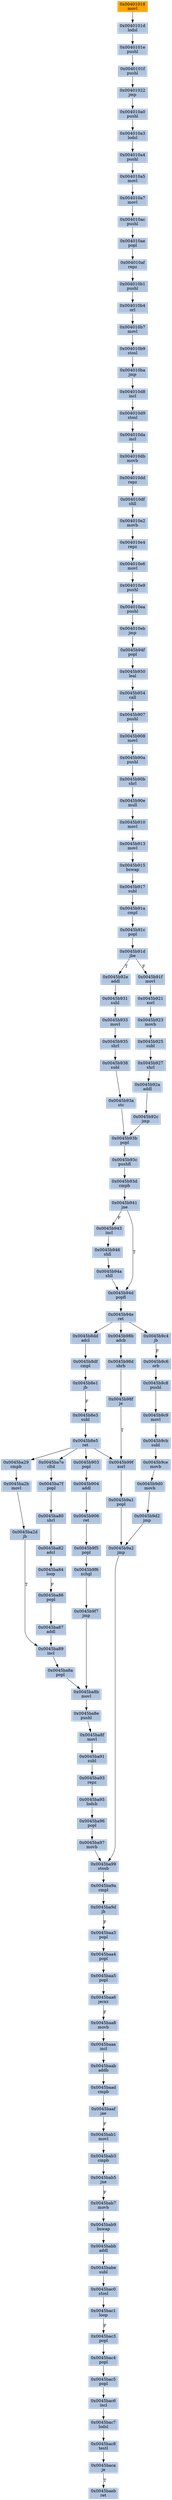 strict digraph G {
	graph [bgcolor=transparent,
		name=G
	];
	node [color=lightsteelblue,
		fillcolor=lightsteelblue,
		shape=rectangle,
		style=filled
	];
	"0x0045baa5"	[label="0x0045baa5
popl"];
	"0x0045baa6"	[label="0x0045baa6
jecxz"];
	"0x0045baa5" -> "0x0045baa6"	[color="#000000"];
	"0x004010e6"	[label="0x004010e6
movl"];
	"0x004010e9"	[label="0x004010e9
pushl"];
	"0x004010e6" -> "0x004010e9"	[color="#000000"];
	"0x004010a4"	[label="0x004010a4
pushl"];
	"0x004010a5"	[label="0x004010a5
movl"];
	"0x004010a4" -> "0x004010a5"	[color="#000000"];
	"0x0045b91d"	[label="0x0045b91d
jbe"];
	"0x0045b92e"	[label="0x0045b92e
addl"];
	"0x0045b91d" -> "0x0045b92e"	[color="#000000",
		label=T];
	"0x0045b91f"	[label="0x0045b91f
movl"];
	"0x0045b91d" -> "0x0045b91f"	[color="#000000",
		label=F];
	"0x0045b954"	[label="0x0045b954
call"];
	"0x0045b907"	[label="0x0045b907
pushl"];
	"0x0045b954" -> "0x0045b907"	[color="#000000"];
	"0x004010e4"	[label="0x004010e4
repz"];
	"0x004010e4" -> "0x004010e6"	[color="#000000"];
	"0x0045b99f"	[label="0x0045b99f
xorl"];
	"0x0045b9a1"	[label="0x0045b9a1
popl"];
	"0x0045b99f" -> "0x0045b9a1"	[color="#000000"];
	"0x0045baca"	[label="0x0045baca
je"];
	"0x0045baeb"	[label="0x0045baeb
ret"];
	"0x0045baca" -> "0x0045baeb"	[color="#000000",
		label=T];
	"0x0045baab"	[label="0x0045baab
addb"];
	"0x0045baad"	[label="0x0045baad
cmpb"];
	"0x0045baab" -> "0x0045baad"	[color="#000000"];
	"0x004010e2"	[label="0x004010e2
movb"];
	"0x004010e2" -> "0x004010e4"	[color="#000000"];
	"0x0045ba89"	[label="0x0045ba89
incl"];
	"0x0045ba8a"	[label="0x0045ba8a
popl"];
	"0x0045ba89" -> "0x0045ba8a"	[color="#000000"];
	"0x0045babe"	[label="0x0045babe
subl"];
	"0x0045bac0"	[label="0x0045bac0
stosl"];
	"0x0045babe" -> "0x0045bac0"	[color="#000000"];
	"0x004010af"	[label="0x004010af
repz"];
	"0x004010b1"	[label="0x004010b1
pushl"];
	"0x004010af" -> "0x004010b1"	[color="#000000"];
	"0x0045b98d"	[label="0x0045b98d
shrb"];
	"0x0045b98f"	[label="0x0045b98f
je"];
	"0x0045b98d" -> "0x0045b98f"	[color="#000000"];
	"0x0045b917"	[label="0x0045b917
subl"];
	"0x0045b91a"	[label="0x0045b91a
cmpl"];
	"0x0045b917" -> "0x0045b91a"	[color="#000000"];
	"0x004010da"	[label="0x004010da
incl"];
	"0x004010db"	[label="0x004010db
movb"];
	"0x004010da" -> "0x004010db"	[color="#000000"];
	"0x004010b4"	[label="0x004010b4
orl"];
	"0x004010b1" -> "0x004010b4"	[color="#000000"];
	"0x0045b931"	[label="0x0045b931
subl"];
	"0x0045b933"	[label="0x0045b933
movl"];
	"0x0045b931" -> "0x0045b933"	[color="#000000"];
	"0x0045ba93"	[label="0x0045ba93
repz"];
	"0x0045ba95"	[label="0x0045ba95
lodsb"];
	"0x0045ba93" -> "0x0045ba95"	[color="#000000"];
	"0x0045b915"	[label="0x0045b915
bswap"];
	"0x0045b915" -> "0x0045b917"	[color="#000000"];
	"0x0045ba8f"	[label="0x0045ba8f
movl"];
	"0x0045ba91"	[label="0x0045ba91
subl"];
	"0x0045ba8f" -> "0x0045ba91"	[color="#000000"];
	"0x0045ba96"	[label="0x0045ba96
popl"];
	"0x0045ba97"	[label="0x0045ba97
movb"];
	"0x0045ba96" -> "0x0045ba97"	[color="#000000"];
	"0x0045ba84"	[label="0x0045ba84
loop"];
	"0x0045ba86"	[label="0x0045ba86
popl"];
	"0x0045ba84" -> "0x0045ba86"	[color="#000000",
		label=F];
	"0x0045baaf"	[label="0x0045baaf
jae"];
	"0x0045bab1"	[label="0x0045bab1
movl"];
	"0x0045baaf" -> "0x0045bab1"	[color="#000000",
		label=F];
	"0x0045ba95" -> "0x0045ba96"	[color="#000000"];
	"0x0045b904"	[label="0x0045b904
addl"];
	"0x0045b906"	[label="0x0045b906
ret"];
	"0x0045b904" -> "0x0045b906"	[color="#000000"];
	"0x004010dd"	[label="0x004010dd
repz"];
	"0x004010df"	[label="0x004010df
shll"];
	"0x004010dd" -> "0x004010df"	[color="#000000"];
	"0x0045b9a2"	[label="0x0045b9a2
jmp"];
	"0x0045b9a1" -> "0x0045b9a2"	[color="#000000"];
	"0x00401022"	[label="0x00401022
jmp"];
	"0x004010a0"	[label="0x004010a0
pushl"];
	"0x00401022" -> "0x004010a0"	[color="#000000"];
	"0x0045b98b"	[label="0x0045b98b
adcb"];
	"0x0045b98b" -> "0x0045b98d"	[color="#000000"];
	"0x0045b91c"	[label="0x0045b91c
popl"];
	"0x0045b91a" -> "0x0045b91c"	[color="#000000"];
	"0x0045b913"	[label="0x0045b913
movl"];
	"0x0045b913" -> "0x0045b915"	[color="#000000"];
	"0x0045b8dd"	[label="0x0045b8dd
adcl"];
	"0x0045b8df"	[label="0x0045b8df
cmpl"];
	"0x0045b8dd" -> "0x0045b8df"	[color="#000000"];
	"0x0045b94a"	[label="0x0045b94a
shll"];
	"0x0045b94d"	[label="0x0045b94d
popfl"];
	"0x0045b94a" -> "0x0045b94d"	[color="#000000"];
	"0x0045b923"	[label="0x0045b923
movb"];
	"0x0045b925"	[label="0x0045b925
subl"];
	"0x0045b923" -> "0x0045b925"	[color="#000000"];
	"0x0040101d"	[label="0x0040101d
lodsl"];
	"0x0040101e"	[label="0x0040101e
pushl"];
	"0x0040101d" -> "0x0040101e"	[color="#000000"];
	"0x0045ba2d"	[label="0x0045ba2d
jb"];
	"0x0045ba2d" -> "0x0045ba89"	[color="#000000",
		label=T];
	"0x0045bac1"	[label="0x0045bac1
loop"];
	"0x0045bac3"	[label="0x0045bac3
popl"];
	"0x0045bac1" -> "0x0045bac3"	[color="#000000",
		label=F];
	"0x0045b9f7"	[label="0x0045b9f7
jmp"];
	"0x0045ba8b"	[label="0x0045ba8b
movl"];
	"0x0045b9f7" -> "0x0045ba8b"	[color="#000000"];
	"0x0045ba87"	[label="0x0045ba87
addl"];
	"0x0045ba86" -> "0x0045ba87"	[color="#000000"];
	"0x0045b927"	[label="0x0045b927
shrl"];
	"0x0045b92a"	[label="0x0045b92a
addl"];
	"0x0045b927" -> "0x0045b92a"	[color="#000000"];
	"0x004010a7"	[label="0x004010a7
movl"];
	"0x004010a5" -> "0x004010a7"	[color="#000000"];
	"0x0045b93a"	[label="0x0045b93a
stc"];
	"0x0045b93b"	[label="0x0045b93b
popl"];
	"0x0045b93a" -> "0x0045b93b"	[color="#000000"];
	"0x0045bac5"	[label="0x0045bac5
popl"];
	"0x0045bac6"	[label="0x0045bac6
incl"];
	"0x0045bac5" -> "0x0045bac6"	[color="#000000"];
	"0x0045ba80"	[label="0x0045ba80
shrl"];
	"0x0045ba82"	[label="0x0045ba82
adcl"];
	"0x0045ba80" -> "0x0045ba82"	[color="#000000"];
	"0x004010a3"	[label="0x004010a3
lodsl"];
	"0x004010a0" -> "0x004010a3"	[color="#000000"];
	"0x0045ba99"	[label="0x0045ba99
stosb"];
	"0x0045b9a2" -> "0x0045ba99"	[color="#000000"];
	"0x0045b91c" -> "0x0045b91d"	[color="#000000"];
	"0x0045b98f" -> "0x0045b99f"	[color="#000000",
		label=T];
	"0x0045b9d2"	[label="0x0045b9d2
jmp"];
	"0x0045b9d2" -> "0x0045b9a2"	[color="#000000"];
	"0x0045bac4"	[label="0x0045bac4
popl"];
	"0x0045bac3" -> "0x0045bac4"	[color="#000000"];
	"0x0045b9ce"	[label="0x0045b9ce
movb"];
	"0x0045b9d0"	[label="0x0045b9d0
movb"];
	"0x0045b9ce" -> "0x0045b9d0"	[color="#000000"];
	"0x0045b9c8"	[label="0x0045b9c8
pushl"];
	"0x0045b9c9"	[label="0x0045b9c9
movl"];
	"0x0045b9c8" -> "0x0045b9c9"	[color="#000000"];
	"0x004010df" -> "0x004010e2"	[color="#000000"];
	"0x0045b94f"	[label="0x0045b94f
popl"];
	"0x0045b950"	[label="0x0045b950
leal"];
	"0x0045b94f" -> "0x0045b950"	[color="#000000"];
	"0x0045ba9a"	[label="0x0045ba9a
cmpl"];
	"0x0045ba99" -> "0x0045ba9a"	[color="#000000"];
	"0x0045babb"	[label="0x0045babb
addl"];
	"0x0045babb" -> "0x0045babe"	[color="#000000"];
	"0x004010ac"	[label="0x004010ac
pushl"];
	"0x004010a7" -> "0x004010ac"	[color="#000000"];
	"0x0045b935"	[label="0x0045b935
shrl"];
	"0x0045b933" -> "0x0045b935"	[color="#000000"];
	"0x0045b92c"	[label="0x0045b92c
jmp"];
	"0x0045b92c" -> "0x0045b93b"	[color="#000000"];
	"0x0045bab3"	[label="0x0045bab3
cmpb"];
	"0x0045bab1" -> "0x0045bab3"	[color="#000000"];
	"0x0045b938"	[label="0x0045b938
subl"];
	"0x0045b935" -> "0x0045b938"	[color="#000000"];
	"0x0045b950" -> "0x0045b954"	[color="#000000"];
	"0x004010b7"	[label="0x004010b7
movl"];
	"0x004010b4" -> "0x004010b7"	[color="#000000"];
	"0x00401018"	[color=lightgrey,
		fillcolor=orange,
		label="0x00401018
movl"];
	"0x00401018" -> "0x0040101d"	[color="#000000"];
	"0x0045bac7"	[label="0x0045bac7
lodsl"];
	"0x0045bac6" -> "0x0045bac7"	[color="#000000"];
	"0x004010ae"	[label="0x004010ae
popl"];
	"0x004010ac" -> "0x004010ae"	[color="#000000"];
	"0x0045ba2b"	[label="0x0045ba2b
movl"];
	"0x0045ba2b" -> "0x0045ba2d"	[color="#000000"];
	"0x0045b9d0" -> "0x0045b9d2"	[color="#000000"];
	"0x004010ae" -> "0x004010af"	[color="#000000"];
	"0x0045b90b"	[label="0x0045b90b
shrl"];
	"0x0045b90e"	[label="0x0045b90e
mull"];
	"0x0045b90b" -> "0x0045b90e"	[color="#000000"];
	"0x0045b910"	[label="0x0045b910
movl"];
	"0x0045b90e" -> "0x0045b910"	[color="#000000"];
	"0x0045ba97" -> "0x0045ba99"	[color="#000000"];
	"0x0045b921"	[label="0x0045b921
xorl"];
	"0x0045b921" -> "0x0045b923"	[color="#000000"];
	"0x004010ea"	[label="0x004010ea
pushl"];
	"0x004010e9" -> "0x004010ea"	[color="#000000"];
	"0x0045b910" -> "0x0045b913"	[color="#000000"];
	"0x0045ba87" -> "0x0045ba89"	[color="#000000"];
	"0x0045baad" -> "0x0045baaf"	[color="#000000"];
	"0x0045baaa"	[label="0x0045baaa
incl"];
	"0x0045baaa" -> "0x0045baab"	[color="#000000"];
	"0x0045bab5"	[label="0x0045bab5
jne"];
	"0x0045bab7"	[label="0x0045bab7
movb"];
	"0x0045bab5" -> "0x0045bab7"	[color="#000000",
		label=F];
	"0x0040101f"	[label="0x0040101f
pushl"];
	"0x0040101e" -> "0x0040101f"	[color="#000000"];
	"0x0045b93c"	[label="0x0045b93c
pushfl"];
	"0x0045b93d"	[label="0x0045b93d
cmpb"];
	"0x0045b93c" -> "0x0045b93d"	[color="#000000"];
	"0x0045b946"	[label="0x0045b946
shll"];
	"0x0045b946" -> "0x0045b94a"	[color="#000000"];
	"0x0045ba7f"	[label="0x0045ba7f
popl"];
	"0x0045ba7f" -> "0x0045ba80"	[color="#000000"];
	"0x0045ba8a" -> "0x0045ba8b"	[color="#000000"];
	"0x0045b93b" -> "0x0045b93c"	[color="#000000"];
	"0x0045ba82" -> "0x0045ba84"	[color="#000000"];
	"0x004010eb"	[label="0x004010eb
jmp"];
	"0x004010ea" -> "0x004010eb"	[color="#000000"];
	"0x0045b908"	[label="0x0045b908
movl"];
	"0x0045b90a"	[label="0x0045b90a
pushl"];
	"0x0045b908" -> "0x0045b90a"	[color="#000000"];
	"0x0045b938" -> "0x0045b93a"	[color="#000000"];
	"0x004010db" -> "0x004010dd"	[color="#000000"];
	"0x0045ba7e"	[label="0x0045ba7e
cltd"];
	"0x0045ba7e" -> "0x0045ba7f"	[color="#000000"];
	"0x0045b94e"	[label="0x0045b94e
ret"];
	"0x0045b94d" -> "0x0045b94e"	[color="#000000"];
	"0x004010d8"	[label="0x004010d8
incl"];
	"0x004010d9"	[label="0x004010d9
stosl"];
	"0x004010d8" -> "0x004010d9"	[color="#000000"];
	"0x0045b907" -> "0x0045b908"	[color="#000000"];
	"0x0045b941"	[label="0x0045b941
jne"];
	"0x0045b941" -> "0x0045b94d"	[color="#000000",
		label=T];
	"0x0045b943"	[label="0x0045b943
incl"];
	"0x0045b941" -> "0x0045b943"	[color="#000000",
		label=F];
	"0x0045b8e5"	[label="0x0045b8e5
ret"];
	"0x0045b8e5" -> "0x0045b99f"	[color="#000000"];
	"0x0045b8e5" -> "0x0045ba7e"	[color="#000000"];
	"0x0045ba29"	[label="0x0045ba29
cmpb"];
	"0x0045b8e5" -> "0x0045ba29"	[color="#000000"];
	"0x0045b903"	[label="0x0045b903
popl"];
	"0x0045b8e5" -> "0x0045b903"	[color="#000000"];
	"0x0045baa8"	[label="0x0045baa8
movb"];
	"0x0045baa6" -> "0x0045baa8"	[color="#000000",
		label=F];
	"0x0045b925" -> "0x0045b927"	[color="#000000"];
	"0x0045ba9d"	[label="0x0045ba9d
jb"];
	"0x0045baa3"	[label="0x0045baa3
popl"];
	"0x0045ba9d" -> "0x0045baa3"	[color="#000000",
		label=F];
	"0x0045b8e1"	[label="0x0045b8e1
jb"];
	"0x0045b8e3"	[label="0x0045b8e3
subl"];
	"0x0045b8e1" -> "0x0045b8e3"	[color="#000000",
		label=F];
	"0x0045bac8"	[label="0x0045bac8
testl"];
	"0x0045bac8" -> "0x0045baca"	[color="#000000"];
	"0x004010d9" -> "0x004010da"	[color="#000000"];
	"0x0045ba8e"	[label="0x0045ba8e
pushl"];
	"0x0045ba8e" -> "0x0045ba8f"	[color="#000000"];
	"0x0045ba29" -> "0x0045ba2b"	[color="#000000"];
	"0x0045baa8" -> "0x0045baaa"	[color="#000000"];
	"0x0045bab9"	[label="0x0045bab9
bswap"];
	"0x0045bab9" -> "0x0045babb"	[color="#000000"];
	"0x0045b9f5"	[label="0x0045b9f5
popl"];
	"0x0045b906" -> "0x0045b9f5"	[color="#000000"];
	"0x0045b92a" -> "0x0045b92c"	[color="#000000"];
	"0x0045bab3" -> "0x0045bab5"	[color="#000000"];
	"0x0045bac4" -> "0x0045bac5"	[color="#000000"];
	"0x0045b8df" -> "0x0045b8e1"	[color="#000000"];
	"0x004010ba"	[label="0x004010ba
jmp"];
	"0x004010ba" -> "0x004010d8"	[color="#000000"];
	"0x0040101f" -> "0x00401022"	[color="#000000"];
	"0x0045b903" -> "0x0045b904"	[color="#000000"];
	"0x0045b90a" -> "0x0045b90b"	[color="#000000"];
	"0x004010eb" -> "0x0045b94f"	[color="#000000"];
	"0x0045ba9a" -> "0x0045ba9d"	[color="#000000"];
	"0x004010b9"	[label="0x004010b9
stosl"];
	"0x004010b7" -> "0x004010b9"	[color="#000000"];
	"0x0045bab7" -> "0x0045bab9"	[color="#000000"];
	"0x0045b92e" -> "0x0045b931"	[color="#000000"];
	"0x0045b94e" -> "0x0045b98b"	[color="#000000"];
	"0x0045b94e" -> "0x0045b8dd"	[color="#000000"];
	"0x0045b9c4"	[label="0x0045b9c4
jb"];
	"0x0045b94e" -> "0x0045b9c4"	[color="#000000"];
	"0x0045baa4"	[label="0x0045baa4
popl"];
	"0x0045baa4" -> "0x0045baa5"	[color="#000000"];
	"0x0045ba91" -> "0x0045ba93"	[color="#000000"];
	"0x0045b9c6"	[label="0x0045b9c6
orb"];
	"0x0045b9c4" -> "0x0045b9c6"	[color="#000000",
		label=F];
	"0x0045ba8b" -> "0x0045ba8e"	[color="#000000"];
	"0x0045bac0" -> "0x0045bac1"	[color="#000000"];
	"0x0045bac7" -> "0x0045bac8"	[color="#000000"];
	"0x0045b9f6"	[label="0x0045b9f6
xchgl"];
	"0x0045b9f5" -> "0x0045b9f6"	[color="#000000"];
	"0x0045baa3" -> "0x0045baa4"	[color="#000000"];
	"0x0045b91f" -> "0x0045b921"	[color="#000000"];
	"0x0045b8e3" -> "0x0045b8e5"	[color="#000000"];
	"0x0045b9f6" -> "0x0045b9f7"	[color="#000000"];
	"0x0045b9c6" -> "0x0045b9c8"	[color="#000000"];
	"0x004010b9" -> "0x004010ba"	[color="#000000"];
	"0x0045b943" -> "0x0045b946"	[color="#000000"];
	"0x0045b9cb"	[label="0x0045b9cb
subl"];
	"0x0045b9c9" -> "0x0045b9cb"	[color="#000000"];
	"0x0045b9cb" -> "0x0045b9ce"	[color="#000000"];
	"0x0045b93d" -> "0x0045b941"	[color="#000000"];
	"0x004010a3" -> "0x004010a4"	[color="#000000"];
}
